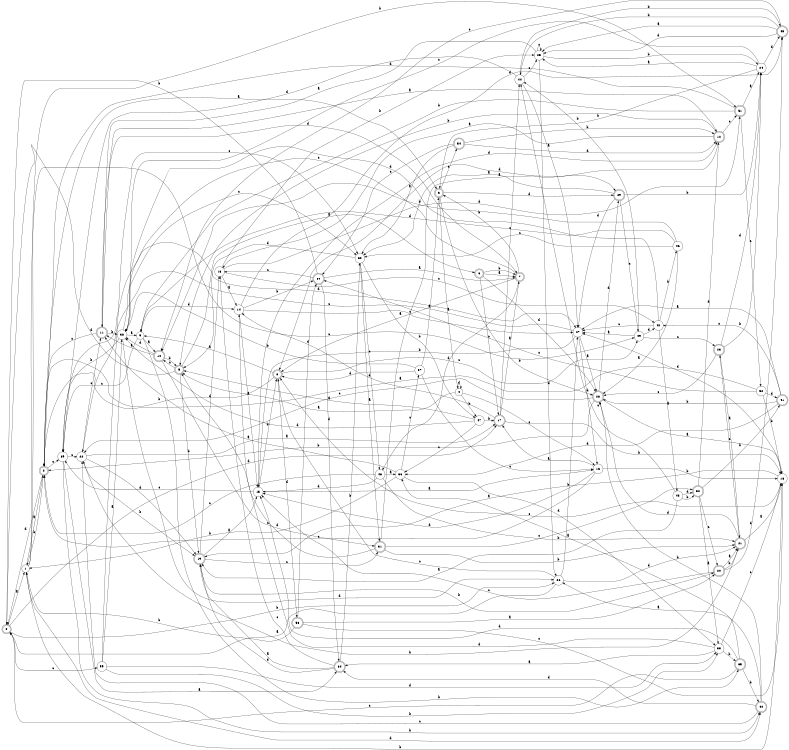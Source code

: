 digraph n45_7 {
__start0 [label="" shape="none"];

rankdir=LR;
size="8,5";

s0 [style="rounded,filled", color="black", fillcolor="white" shape="doublecircle", label="0"];
s1 [style="filled", color="black", fillcolor="white" shape="circle", label="1"];
s2 [style="rounded,filled", color="black", fillcolor="white" shape="doublecircle", label="2"];
s3 [style="rounded,filled", color="black", fillcolor="white" shape="doublecircle", label="3"];
s4 [style="filled", color="black", fillcolor="white" shape="circle", label="4"];
s5 [style="rounded,filled", color="black", fillcolor="white" shape="doublecircle", label="5"];
s6 [style="rounded,filled", color="black", fillcolor="white" shape="doublecircle", label="6"];
s7 [style="rounded,filled", color="black", fillcolor="white" shape="doublecircle", label="7"];
s8 [style="rounded,filled", color="black", fillcolor="white" shape="doublecircle", label="8"];
s9 [style="filled", color="black", fillcolor="white" shape="circle", label="9"];
s10 [style="rounded,filled", color="black", fillcolor="white" shape="doublecircle", label="10"];
s11 [style="rounded,filled", color="black", fillcolor="white" shape="doublecircle", label="11"];
s12 [style="rounded,filled", color="black", fillcolor="white" shape="doublecircle", label="12"];
s13 [style="filled", color="black", fillcolor="white" shape="circle", label="13"];
s14 [style="filled", color="black", fillcolor="white" shape="circle", label="14"];
s15 [style="filled", color="black", fillcolor="white" shape="circle", label="15"];
s16 [style="filled", color="black", fillcolor="white" shape="circle", label="16"];
s17 [style="rounded,filled", color="black", fillcolor="white" shape="doublecircle", label="17"];
s18 [style="filled", color="black", fillcolor="white" shape="circle", label="18"];
s19 [style="rounded,filled", color="black", fillcolor="white" shape="doublecircle", label="19"];
s20 [style="rounded,filled", color="black", fillcolor="white" shape="doublecircle", label="20"];
s21 [style="rounded,filled", color="black", fillcolor="white" shape="doublecircle", label="21"];
s22 [style="filled", color="black", fillcolor="white" shape="circle", label="22"];
s23 [style="rounded,filled", color="black", fillcolor="white" shape="doublecircle", label="23"];
s24 [style="filled", color="black", fillcolor="white" shape="circle", label="24"];
s25 [style="filled", color="black", fillcolor="white" shape="circle", label="25"];
s26 [style="filled", color="black", fillcolor="white" shape="circle", label="26"];
s27 [style="filled", color="black", fillcolor="white" shape="circle", label="27"];
s28 [style="rounded,filled", color="black", fillcolor="white" shape="doublecircle", label="28"];
s29 [style="rounded,filled", color="black", fillcolor="white" shape="doublecircle", label="29"];
s30 [style="filled", color="black", fillcolor="white" shape="circle", label="30"];
s31 [style="rounded,filled", color="black", fillcolor="white" shape="doublecircle", label="31"];
s32 [style="rounded,filled", color="black", fillcolor="white" shape="doublecircle", label="32"];
s33 [style="filled", color="black", fillcolor="white" shape="circle", label="33"];
s34 [style="rounded,filled", color="black", fillcolor="white" shape="doublecircle", label="34"];
s35 [style="rounded,filled", color="black", fillcolor="white" shape="doublecircle", label="35"];
s36 [style="filled", color="black", fillcolor="white" shape="circle", label="36"];
s37 [style="filled", color="black", fillcolor="white" shape="circle", label="37"];
s38 [style="filled", color="black", fillcolor="white" shape="circle", label="38"];
s39 [style="filled", color="black", fillcolor="white" shape="circle", label="39"];
s40 [style="rounded,filled", color="black", fillcolor="white" shape="doublecircle", label="40"];
s41 [style="rounded,filled", color="black", fillcolor="white" shape="doublecircle", label="41"];
s42 [style="filled", color="black", fillcolor="white" shape="circle", label="42"];
s43 [style="filled", color="black", fillcolor="white" shape="circle", label="43"];
s44 [style="filled", color="black", fillcolor="white" shape="circle", label="44"];
s45 [style="rounded,filled", color="black", fillcolor="white" shape="doublecircle", label="45"];
s46 [style="filled", color="black", fillcolor="white" shape="circle", label="46"];
s47 [style="filled", color="black", fillcolor="white" shape="circle", label="47"];
s48 [style="filled", color="black", fillcolor="white" shape="circle", label="48"];
s49 [style="filled", color="black", fillcolor="white" shape="circle", label="49"];
s50 [style="rounded,filled", color="black", fillcolor="white" shape="doublecircle", label="50"];
s51 [style="rounded,filled", color="black", fillcolor="white" shape="doublecircle", label="51"];
s52 [style="filled", color="black", fillcolor="white" shape="circle", label="52"];
s53 [style="rounded,filled", color="black", fillcolor="white" shape="doublecircle", label="53"];
s54 [style="rounded,filled", color="black", fillcolor="white" shape="doublecircle", label="54"];
s55 [style="filled", color="black", fillcolor="white" shape="circle", label="55"];
s0 -> s1 [label="a"];
s0 -> s26 [label="b"];
s0 -> s55 [label="c"];
s0 -> s17 [label="d"];
s1 -> s2 [label="a"];
s1 -> s51 [label="b"];
s1 -> s49 [label="c"];
s1 -> s40 [label="d"];
s2 -> s3 [label="a"];
s2 -> s1 [label="b"];
s2 -> s39 [label="c"];
s2 -> s0 [label="d"];
s3 -> s4 [label="a"];
s3 -> s28 [label="b"];
s3 -> s54 [label="c"];
s3 -> s29 [label="d"];
s4 -> s5 [label="a"];
s4 -> s47 [label="b"];
s4 -> s16 [label="c"];
s4 -> s4 [label="d"];
s5 -> s6 [label="a"];
s5 -> s19 [label="b"];
s5 -> s10 [label="c"];
s5 -> s0 [label="d"];
s6 -> s7 [label="a"];
s6 -> s7 [label="b"];
s6 -> s17 [label="c"];
s6 -> s28 [label="d"];
s7 -> s8 [label="a"];
s7 -> s3 [label="b"];
s7 -> s38 [label="c"];
s7 -> s48 [label="d"];
s8 -> s9 [label="a"];
s8 -> s2 [label="b"];
s8 -> s49 [label="c"];
s8 -> s53 [label="d"];
s9 -> s10 [label="a"];
s9 -> s35 [label="b"];
s9 -> s39 [label="c"];
s9 -> s14 [label="d"];
s10 -> s11 [label="a"];
s10 -> s5 [label="b"];
s10 -> s31 [label="c"];
s10 -> s38 [label="d"];
s11 -> s12 [label="a"];
s11 -> s38 [label="b"];
s11 -> s2 [label="c"];
s11 -> s7 [label="d"];
s12 -> s13 [label="a"];
s12 -> s5 [label="b"];
s12 -> s51 [label="c"];
s12 -> s8 [label="d"];
s13 -> s14 [label="a"];
s13 -> s25 [label="b"];
s13 -> s42 [label="c"];
s13 -> s51 [label="d"];
s14 -> s15 [label="a"];
s14 -> s50 [label="b"];
s14 -> s27 [label="c"];
s14 -> s45 [label="d"];
s15 -> s16 [label="a"];
s15 -> s8 [label="b"];
s15 -> s39 [label="c"];
s15 -> s12 [label="d"];
s16 -> s17 [label="a"];
s16 -> s18 [label="b"];
s16 -> s2 [label="c"];
s16 -> s15 [label="d"];
s17 -> s7 [label="a"];
s17 -> s18 [label="b"];
s17 -> s44 [label="c"];
s17 -> s14 [label="d"];
s18 -> s19 [label="a"];
s18 -> s1 [label="b"];
s18 -> s8 [label="c"];
s18 -> s27 [label="d"];
s19 -> s15 [label="a"];
s19 -> s20 [label="b"];
s19 -> s31 [label="c"];
s19 -> s13 [label="d"];
s20 -> s21 [label="a"];
s20 -> s21 [label="b"];
s20 -> s15 [label="c"];
s20 -> s45 [label="d"];
s21 -> s18 [label="a"];
s21 -> s22 [label="b"];
s21 -> s23 [label="c"];
s21 -> s28 [label="d"];
s22 -> s17 [label="a"];
s22 -> s19 [label="b"];
s22 -> s11 [label="c"];
s22 -> s19 [label="d"];
s23 -> s21 [label="a"];
s23 -> s24 [label="b"];
s23 -> s28 [label="c"];
s23 -> s24 [label="d"];
s24 -> s25 [label="a"];
s24 -> s3 [label="b"];
s24 -> s38 [label="c"];
s24 -> s45 [label="d"];
s25 -> s11 [label="a"];
s25 -> s24 [label="b"];
s25 -> s25 [label="c"];
s25 -> s26 [label="d"];
s26 -> s0 [label="a"];
s26 -> s27 [label="b"];
s26 -> s8 [label="c"];
s26 -> s21 [label="d"];
s27 -> s28 [label="a"];
s27 -> s15 [label="b"];
s27 -> s22 [label="c"];
s27 -> s16 [label="d"];
s28 -> s18 [label="a"];
s28 -> s2 [label="b"];
s28 -> s22 [label="c"];
s28 -> s29 [label="d"];
s29 -> s30 [label="a"];
s29 -> s24 [label="b"];
s29 -> s49 [label="c"];
s29 -> s27 [label="d"];
s30 -> s31 [label="a"];
s30 -> s47 [label="b"];
s30 -> s48 [label="c"];
s30 -> s5 [label="d"];
s31 -> s29 [label="a"];
s31 -> s21 [label="b"];
s31 -> s32 [label="c"];
s31 -> s5 [label="d"];
s32 -> s33 [label="a"];
s32 -> s41 [label="b"];
s32 -> s20 [label="c"];
s32 -> s12 [label="d"];
s33 -> s34 [label="a"];
s33 -> s35 [label="b"];
s33 -> s18 [label="c"];
s33 -> s14 [label="d"];
s34 -> s19 [label="a"];
s34 -> s30 [label="b"];
s34 -> s13 [label="c"];
s34 -> s19 [label="d"];
s35 -> s36 [label="a"];
s35 -> s40 [label="b"];
s35 -> s0 [label="c"];
s35 -> s15 [label="d"];
s36 -> s11 [label="a"];
s36 -> s1 [label="b"];
s36 -> s37 [label="c"];
s36 -> s33 [label="d"];
s37 -> s3 [label="a"];
s37 -> s38 [label="b"];
s37 -> s16 [label="c"];
s37 -> s8 [label="d"];
s38 -> s9 [label="a"];
s38 -> s39 [label="b"];
s38 -> s30 [label="c"];
s38 -> s26 [label="d"];
s39 -> s34 [label="a"];
s39 -> s40 [label="b"];
s39 -> s22 [label="c"];
s39 -> s27 [label="d"];
s40 -> s26 [label="a"];
s40 -> s28 [label="b"];
s40 -> s22 [label="c"];
s40 -> s34 [label="d"];
s41 -> s27 [label="a"];
s41 -> s28 [label="b"];
s41 -> s42 [label="c"];
s41 -> s36 [label="d"];
s42 -> s43 [label="a"];
s42 -> s46 [label="b"];
s42 -> s27 [label="c"];
s42 -> s38 [label="d"];
s43 -> s19 [label="a"];
s43 -> s32 [label="b"];
s43 -> s44 [label="c"];
s43 -> s32 [label="d"];
s44 -> s27 [label="a"];
s44 -> s45 [label="b"];
s44 -> s25 [label="c"];
s44 -> s39 [label="d"];
s45 -> s25 [label="a"];
s45 -> s44 [label="b"];
s45 -> s10 [label="c"];
s45 -> s25 [label="d"];
s46 -> s28 [label="a"];
s46 -> s10 [label="b"];
s46 -> s30 [label="c"];
s46 -> s9 [label="d"];
s47 -> s5 [label="a"];
s47 -> s17 [label="b"];
s47 -> s36 [label="c"];
s47 -> s38 [label="d"];
s48 -> s36 [label="a"];
s48 -> s21 [label="b"];
s48 -> s2 [label="c"];
s48 -> s15 [label="d"];
s49 -> s27 [label="a"];
s49 -> s44 [label="b"];
s49 -> s23 [label="c"];
s49 -> s42 [label="d"];
s50 -> s7 [label="a"];
s50 -> s0 [label="b"];
s50 -> s13 [label="c"];
s50 -> s34 [label="d"];
s51 -> s24 [label="a"];
s51 -> s9 [label="b"];
s51 -> s52 [label="c"];
s51 -> s2 [label="d"];
s52 -> s2 [label="a"];
s52 -> s18 [label="b"];
s52 -> s50 [label="c"];
s52 -> s41 [label="d"];
s53 -> s20 [label="a"];
s53 -> s1 [label="b"];
s53 -> s18 [label="c"];
s53 -> s50 [label="d"];
s54 -> s30 [label="a"];
s54 -> s12 [label="b"];
s54 -> s50 [label="c"];
s54 -> s12 [label="d"];
s55 -> s38 [label="a"];
s55 -> s33 [label="b"];
s55 -> s30 [label="c"];
s55 -> s33 [label="d"];

}